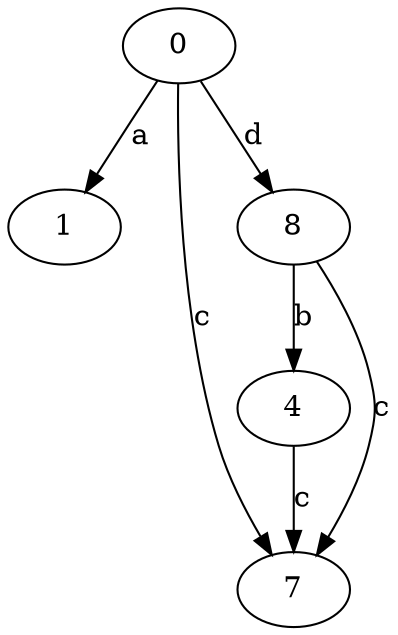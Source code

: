 strict digraph  {
0;
1;
4;
7;
8;
0 -> 1  [label=a];
0 -> 7  [label=c];
0 -> 8  [label=d];
4 -> 7  [label=c];
8 -> 4  [label=b];
8 -> 7  [label=c];
}
